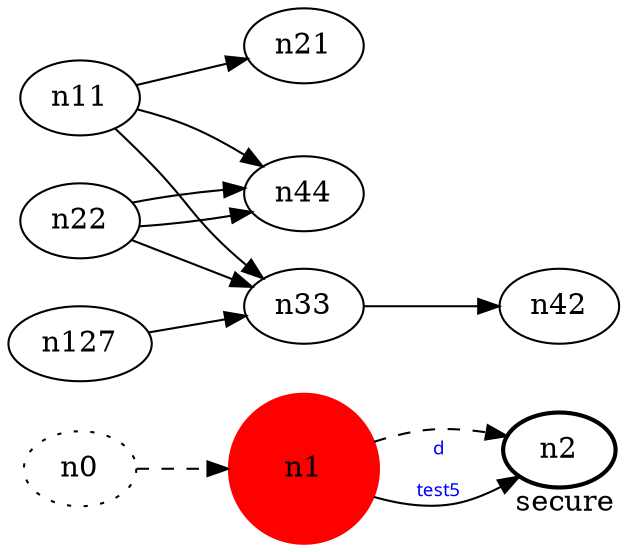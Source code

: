digraph test5 {
	rankdir=LR;
	fontcolor=blue; /* c-5784; c1; c0 -- c0 */
	n0 [style=dotted, fillcolor="#123456"]; // c2; c3; c2 -- c3
	n1 [height=1, width=1, color=red, style=filled];
	n2 [style=bold, xlabel="secure"];
	n0 -> n1 -> n2[style=dashed];
	n1 -> n2 [fontname="comic sans", label="d\n\l\G", fontcolor=blue, fontsize=9];
	n11 -> n21;
	n11 -> n33;
	n11 -> n44;
	n22 -> n33;
	n22 -> n44;
	n127 -> n33;
	n22 -> n44;
	n33 -> n42;
}

